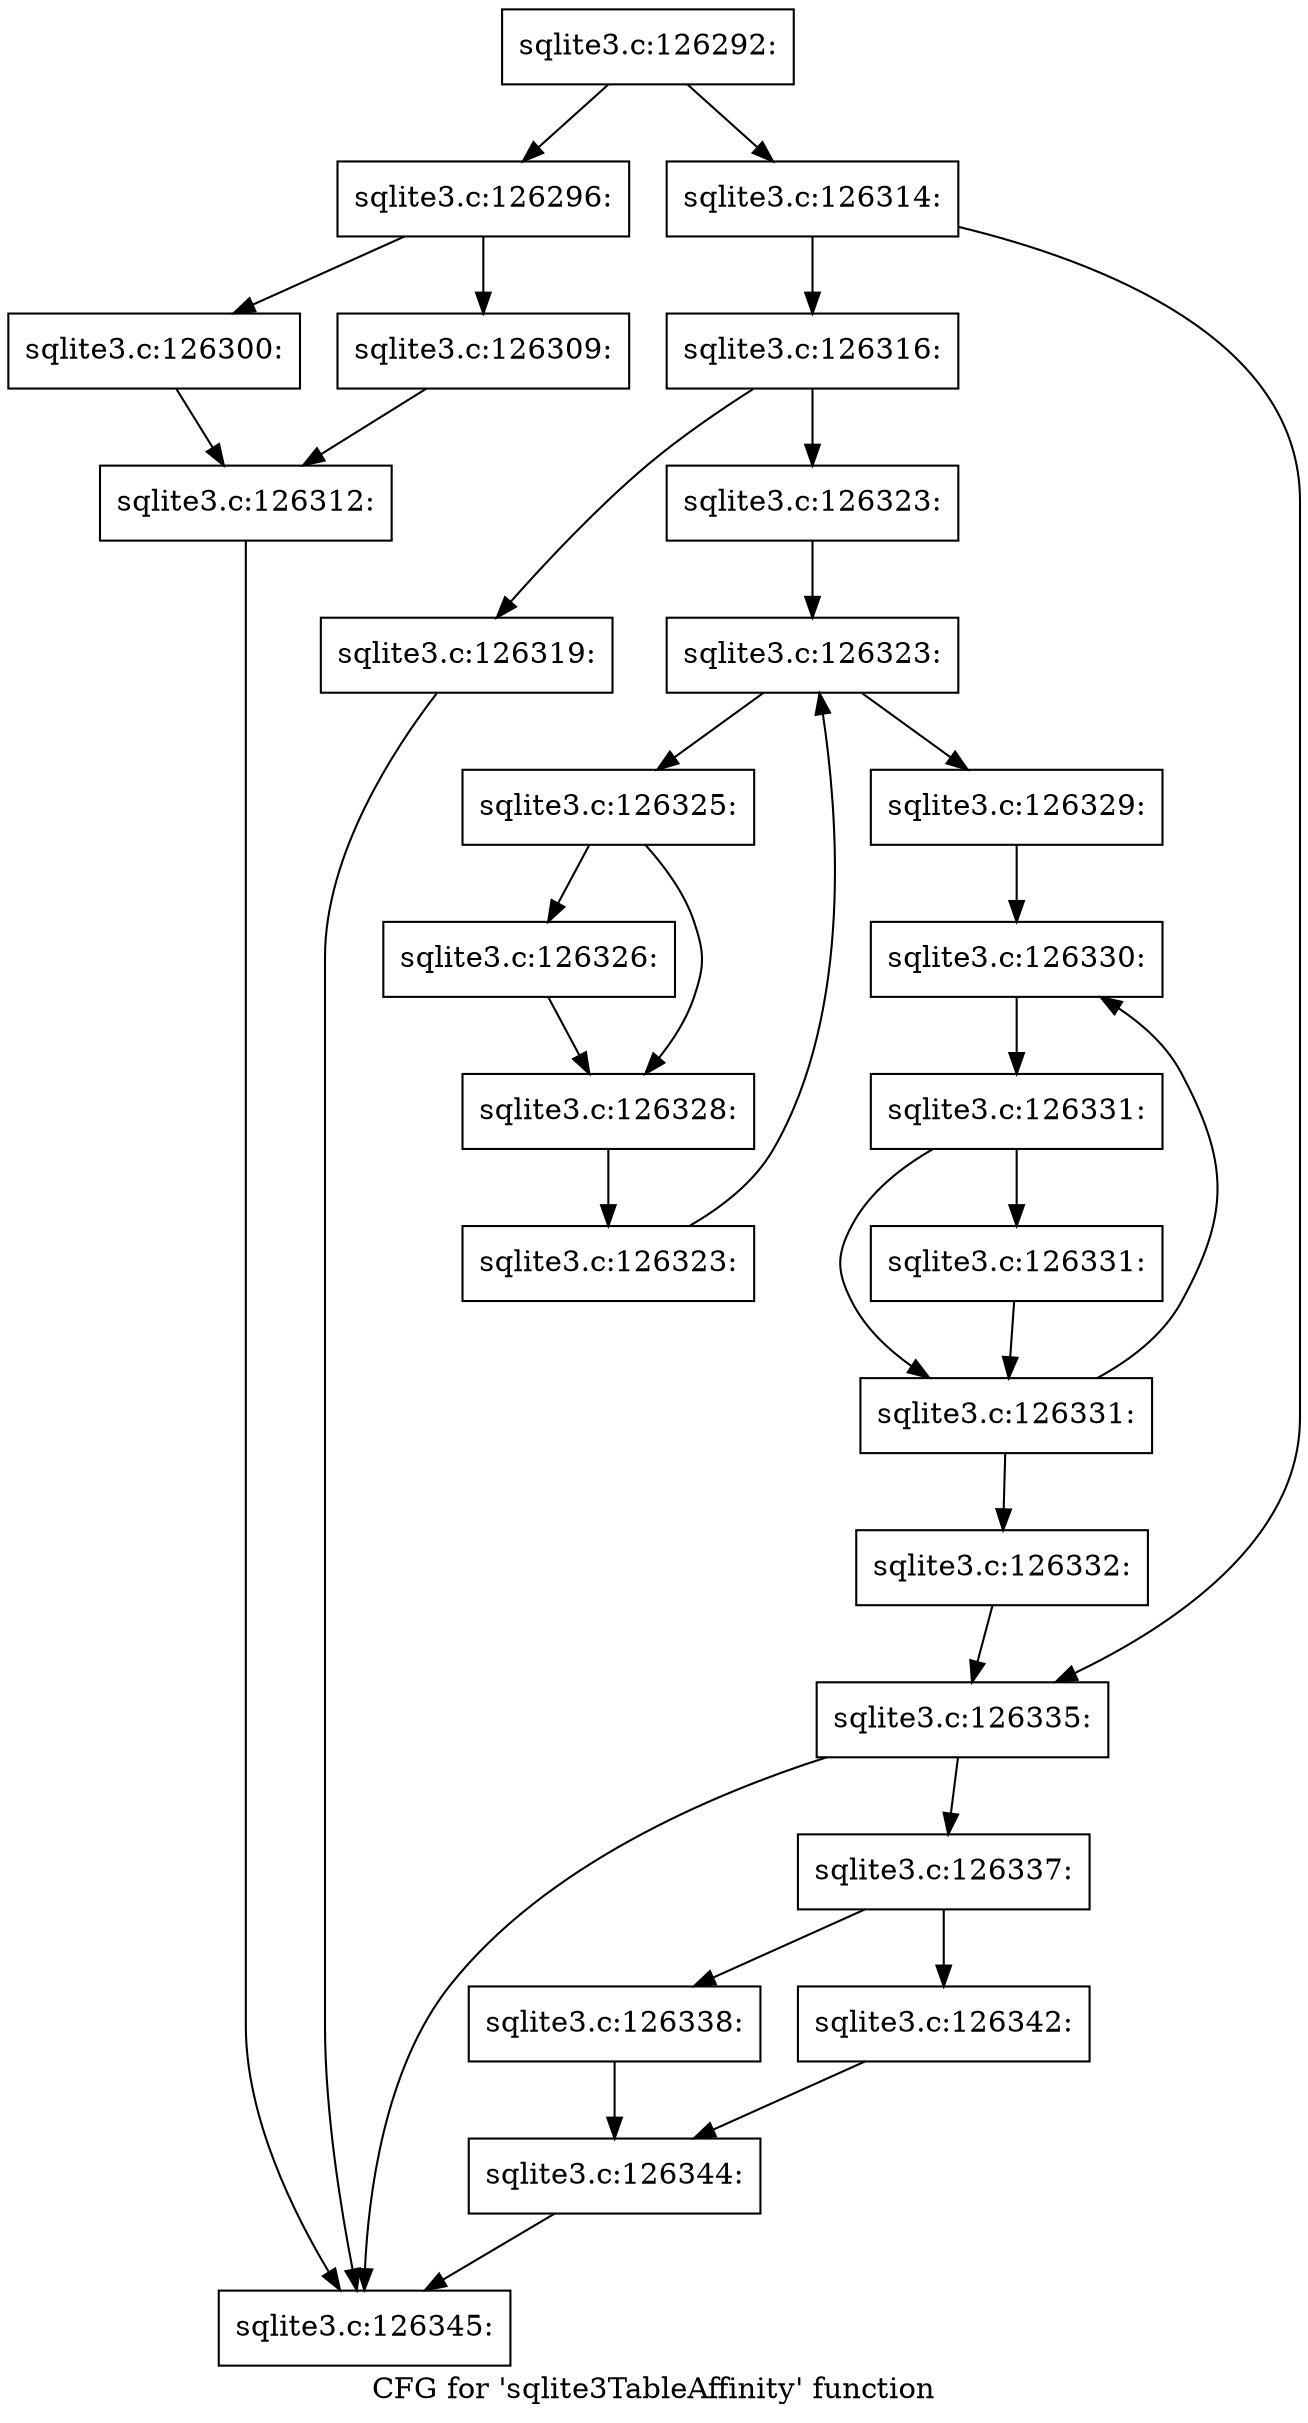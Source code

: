 digraph "CFG for 'sqlite3TableAffinity' function" {
	label="CFG for 'sqlite3TableAffinity' function";

	Node0x55c0f9089990 [shape=record,label="{sqlite3.c:126292:}"];
	Node0x55c0f9089990 -> Node0x55c0f908ba20;
	Node0x55c0f9089990 -> Node0x55c0f908ba70;
	Node0x55c0f908ba20 [shape=record,label="{sqlite3.c:126296:}"];
	Node0x55c0f908ba20 -> Node0x55c0f908c000;
	Node0x55c0f908ba20 -> Node0x55c0f908c0a0;
	Node0x55c0f908c000 [shape=record,label="{sqlite3.c:126300:}"];
	Node0x55c0f908c000 -> Node0x55c0f908c050;
	Node0x55c0f908c0a0 [shape=record,label="{sqlite3.c:126309:}"];
	Node0x55c0f908c0a0 -> Node0x55c0f908c050;
	Node0x55c0f908c050 [shape=record,label="{sqlite3.c:126312:}"];
	Node0x55c0f908c050 -> Node0x55c0f90935f0;
	Node0x55c0f908ba70 [shape=record,label="{sqlite3.c:126314:}"];
	Node0x55c0f908ba70 -> Node0x55c0f908d640;
	Node0x55c0f908ba70 -> Node0x55c0f908e590;
	Node0x55c0f908d640 [shape=record,label="{sqlite3.c:126316:}"];
	Node0x55c0f908d640 -> Node0x55c0f908f480;
	Node0x55c0f908d640 -> Node0x55c0f908f430;
	Node0x55c0f908f430 [shape=record,label="{sqlite3.c:126319:}"];
	Node0x55c0f908f430 -> Node0x55c0f90935f0;
	Node0x55c0f908f480 [shape=record,label="{sqlite3.c:126323:}"];
	Node0x55c0f908f480 -> Node0x55c0f908fc90;
	Node0x55c0f908fc90 [shape=record,label="{sqlite3.c:126323:}"];
	Node0x55c0f908fc90 -> Node0x55c0f908feb0;
	Node0x55c0f908fc90 -> Node0x55c0f908f9f0;
	Node0x55c0f908feb0 [shape=record,label="{sqlite3.c:126325:}"];
	Node0x55c0f908feb0 -> Node0x55c0f9090530;
	Node0x55c0f908feb0 -> Node0x55c0f9090580;
	Node0x55c0f9090530 [shape=record,label="{sqlite3.c:126326:}"];
	Node0x55c0f9090530 -> Node0x55c0f9090580;
	Node0x55c0f9090580 [shape=record,label="{sqlite3.c:126328:}"];
	Node0x55c0f9090580 -> Node0x55c0f908fe20;
	Node0x55c0f908fe20 [shape=record,label="{sqlite3.c:126323:}"];
	Node0x55c0f908fe20 -> Node0x55c0f908fc90;
	Node0x55c0f908f9f0 [shape=record,label="{sqlite3.c:126329:}"];
	Node0x55c0f908f9f0 -> Node0x55c0f9091df0;
	Node0x55c0f9091df0 [shape=record,label="{sqlite3.c:126330:}"];
	Node0x55c0f9091df0 -> Node0x55c0f9091da0;
	Node0x55c0f9091da0 [shape=record,label="{sqlite3.c:126331:}"];
	Node0x55c0f9091da0 -> Node0x55c0f9092530;
	Node0x55c0f9091da0 -> Node0x55c0f90924e0;
	Node0x55c0f9092530 [shape=record,label="{sqlite3.c:126331:}"];
	Node0x55c0f9092530 -> Node0x55c0f90924e0;
	Node0x55c0f90924e0 [shape=record,label="{sqlite3.c:126331:}"];
	Node0x55c0f90924e0 -> Node0x55c0f9091df0;
	Node0x55c0f90924e0 -> Node0x55c0f9091d50;
	Node0x55c0f9091d50 [shape=record,label="{sqlite3.c:126332:}"];
	Node0x55c0f9091d50 -> Node0x55c0f908e590;
	Node0x55c0f908e590 [shape=record,label="{sqlite3.c:126335:}"];
	Node0x55c0f908e590 -> Node0x55c0f90935a0;
	Node0x55c0f908e590 -> Node0x55c0f90935f0;
	Node0x55c0f90935a0 [shape=record,label="{sqlite3.c:126337:}"];
	Node0x55c0f90935a0 -> Node0x55c0f9093930;
	Node0x55c0f90935a0 -> Node0x55c0f90939d0;
	Node0x55c0f9093930 [shape=record,label="{sqlite3.c:126338:}"];
	Node0x55c0f9093930 -> Node0x55c0f9093980;
	Node0x55c0f90939d0 [shape=record,label="{sqlite3.c:126342:}"];
	Node0x55c0f90939d0 -> Node0x55c0f9093980;
	Node0x55c0f9093980 [shape=record,label="{sqlite3.c:126344:}"];
	Node0x55c0f9093980 -> Node0x55c0f90935f0;
	Node0x55c0f90935f0 [shape=record,label="{sqlite3.c:126345:}"];
}
